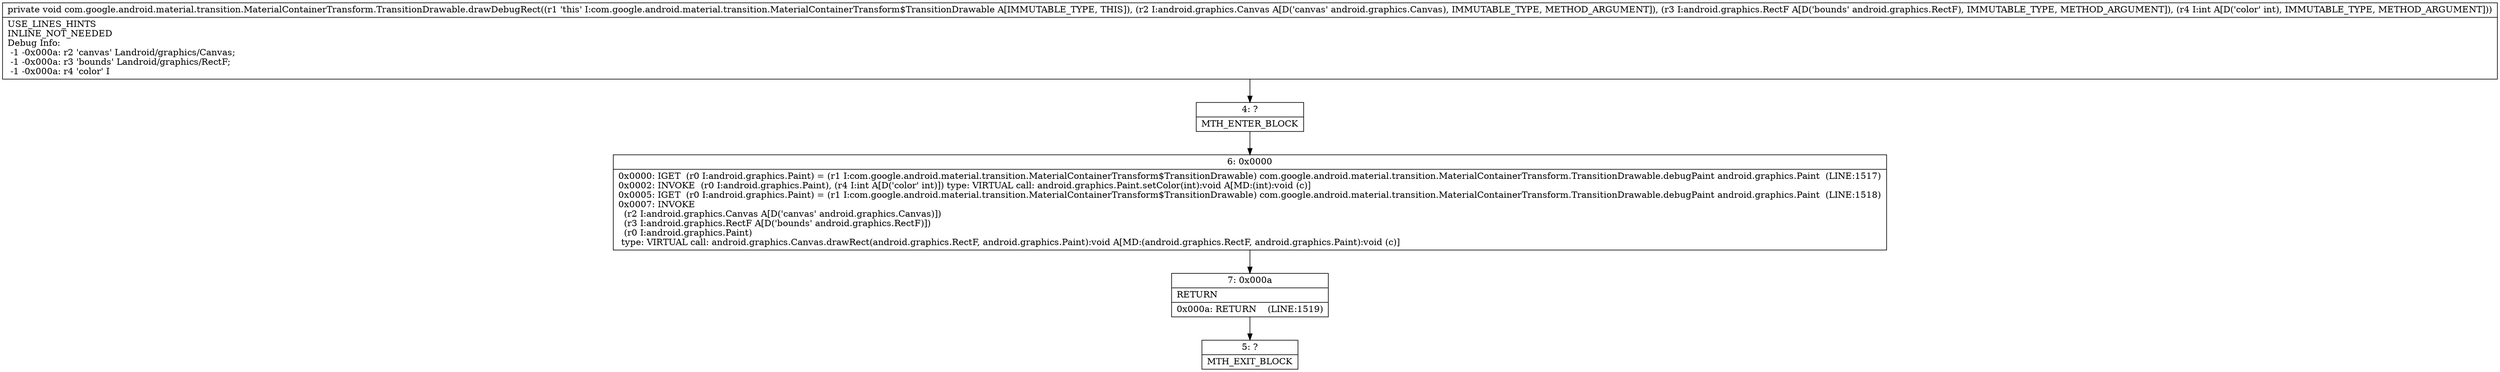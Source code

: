 digraph "CFG forcom.google.android.material.transition.MaterialContainerTransform.TransitionDrawable.drawDebugRect(Landroid\/graphics\/Canvas;Landroid\/graphics\/RectF;I)V" {
Node_4 [shape=record,label="{4\:\ ?|MTH_ENTER_BLOCK\l}"];
Node_6 [shape=record,label="{6\:\ 0x0000|0x0000: IGET  (r0 I:android.graphics.Paint) = (r1 I:com.google.android.material.transition.MaterialContainerTransform$TransitionDrawable) com.google.android.material.transition.MaterialContainerTransform.TransitionDrawable.debugPaint android.graphics.Paint  (LINE:1517)\l0x0002: INVOKE  (r0 I:android.graphics.Paint), (r4 I:int A[D('color' int)]) type: VIRTUAL call: android.graphics.Paint.setColor(int):void A[MD:(int):void (c)]\l0x0005: IGET  (r0 I:android.graphics.Paint) = (r1 I:com.google.android.material.transition.MaterialContainerTransform$TransitionDrawable) com.google.android.material.transition.MaterialContainerTransform.TransitionDrawable.debugPaint android.graphics.Paint  (LINE:1518)\l0x0007: INVOKE  \l  (r2 I:android.graphics.Canvas A[D('canvas' android.graphics.Canvas)])\l  (r3 I:android.graphics.RectF A[D('bounds' android.graphics.RectF)])\l  (r0 I:android.graphics.Paint)\l type: VIRTUAL call: android.graphics.Canvas.drawRect(android.graphics.RectF, android.graphics.Paint):void A[MD:(android.graphics.RectF, android.graphics.Paint):void (c)]\l}"];
Node_7 [shape=record,label="{7\:\ 0x000a|RETURN\l|0x000a: RETURN    (LINE:1519)\l}"];
Node_5 [shape=record,label="{5\:\ ?|MTH_EXIT_BLOCK\l}"];
MethodNode[shape=record,label="{private void com.google.android.material.transition.MaterialContainerTransform.TransitionDrawable.drawDebugRect((r1 'this' I:com.google.android.material.transition.MaterialContainerTransform$TransitionDrawable A[IMMUTABLE_TYPE, THIS]), (r2 I:android.graphics.Canvas A[D('canvas' android.graphics.Canvas), IMMUTABLE_TYPE, METHOD_ARGUMENT]), (r3 I:android.graphics.RectF A[D('bounds' android.graphics.RectF), IMMUTABLE_TYPE, METHOD_ARGUMENT]), (r4 I:int A[D('color' int), IMMUTABLE_TYPE, METHOD_ARGUMENT]))  | USE_LINES_HINTS\lINLINE_NOT_NEEDED\lDebug Info:\l  \-1 \-0x000a: r2 'canvas' Landroid\/graphics\/Canvas;\l  \-1 \-0x000a: r3 'bounds' Landroid\/graphics\/RectF;\l  \-1 \-0x000a: r4 'color' I\l}"];
MethodNode -> Node_4;Node_4 -> Node_6;
Node_6 -> Node_7;
Node_7 -> Node_5;
}

